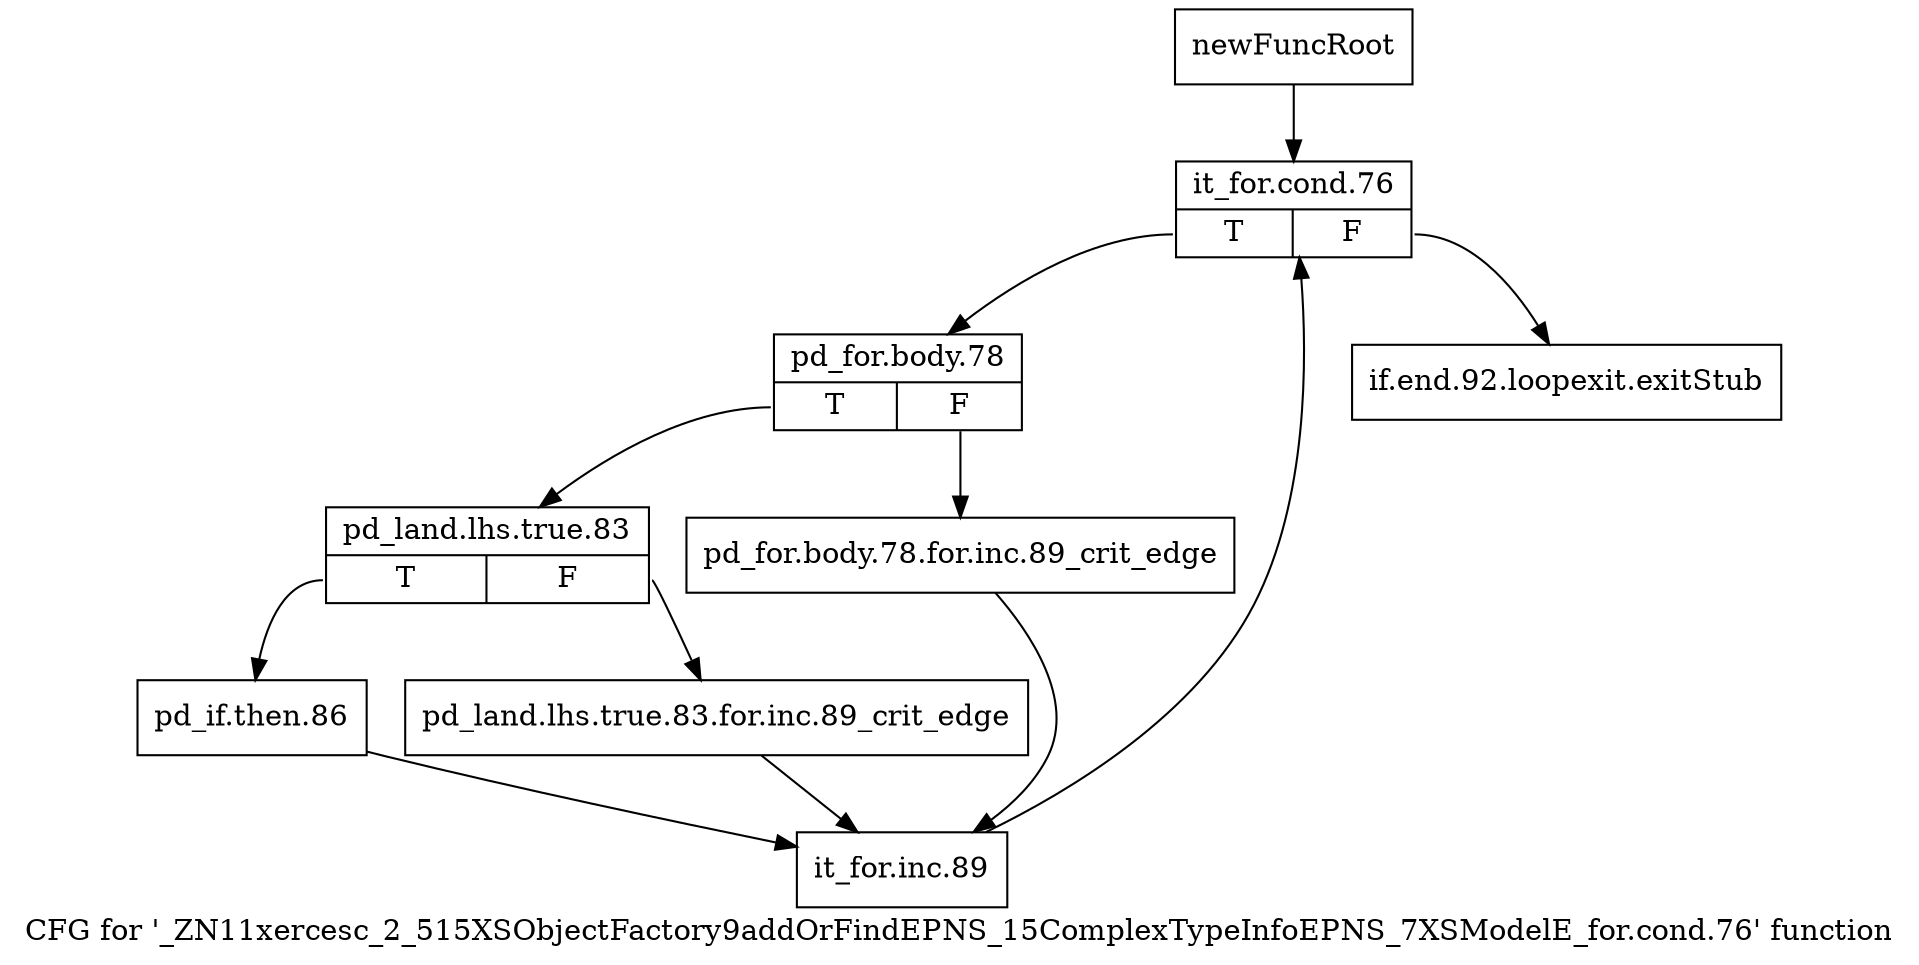 digraph "CFG for '_ZN11xercesc_2_515XSObjectFactory9addOrFindEPNS_15ComplexTypeInfoEPNS_7XSModelE_for.cond.76' function" {
	label="CFG for '_ZN11xercesc_2_515XSObjectFactory9addOrFindEPNS_15ComplexTypeInfoEPNS_7XSModelE_for.cond.76' function";

	Node0x9c187b0 [shape=record,label="{newFuncRoot}"];
	Node0x9c187b0 -> Node0x9c18850;
	Node0x9c18800 [shape=record,label="{if.end.92.loopexit.exitStub}"];
	Node0x9c18850 [shape=record,label="{it_for.cond.76|{<s0>T|<s1>F}}"];
	Node0x9c18850:s0 -> Node0x9c188a0;
	Node0x9c18850:s1 -> Node0x9c18800;
	Node0x9c188a0 [shape=record,label="{pd_for.body.78|{<s0>T|<s1>F}}"];
	Node0x9c188a0:s0 -> Node0x9c18940;
	Node0x9c188a0:s1 -> Node0x9c188f0;
	Node0x9c188f0 [shape=record,label="{pd_for.body.78.for.inc.89_crit_edge}"];
	Node0x9c188f0 -> Node0x9c18a30;
	Node0x9c18940 [shape=record,label="{pd_land.lhs.true.83|{<s0>T|<s1>F}}"];
	Node0x9c18940:s0 -> Node0x9c189e0;
	Node0x9c18940:s1 -> Node0x9c18990;
	Node0x9c18990 [shape=record,label="{pd_land.lhs.true.83.for.inc.89_crit_edge}"];
	Node0x9c18990 -> Node0x9c18a30;
	Node0x9c189e0 [shape=record,label="{pd_if.then.86}"];
	Node0x9c189e0 -> Node0x9c18a30;
	Node0x9c18a30 [shape=record,label="{it_for.inc.89}"];
	Node0x9c18a30 -> Node0x9c18850;
}
